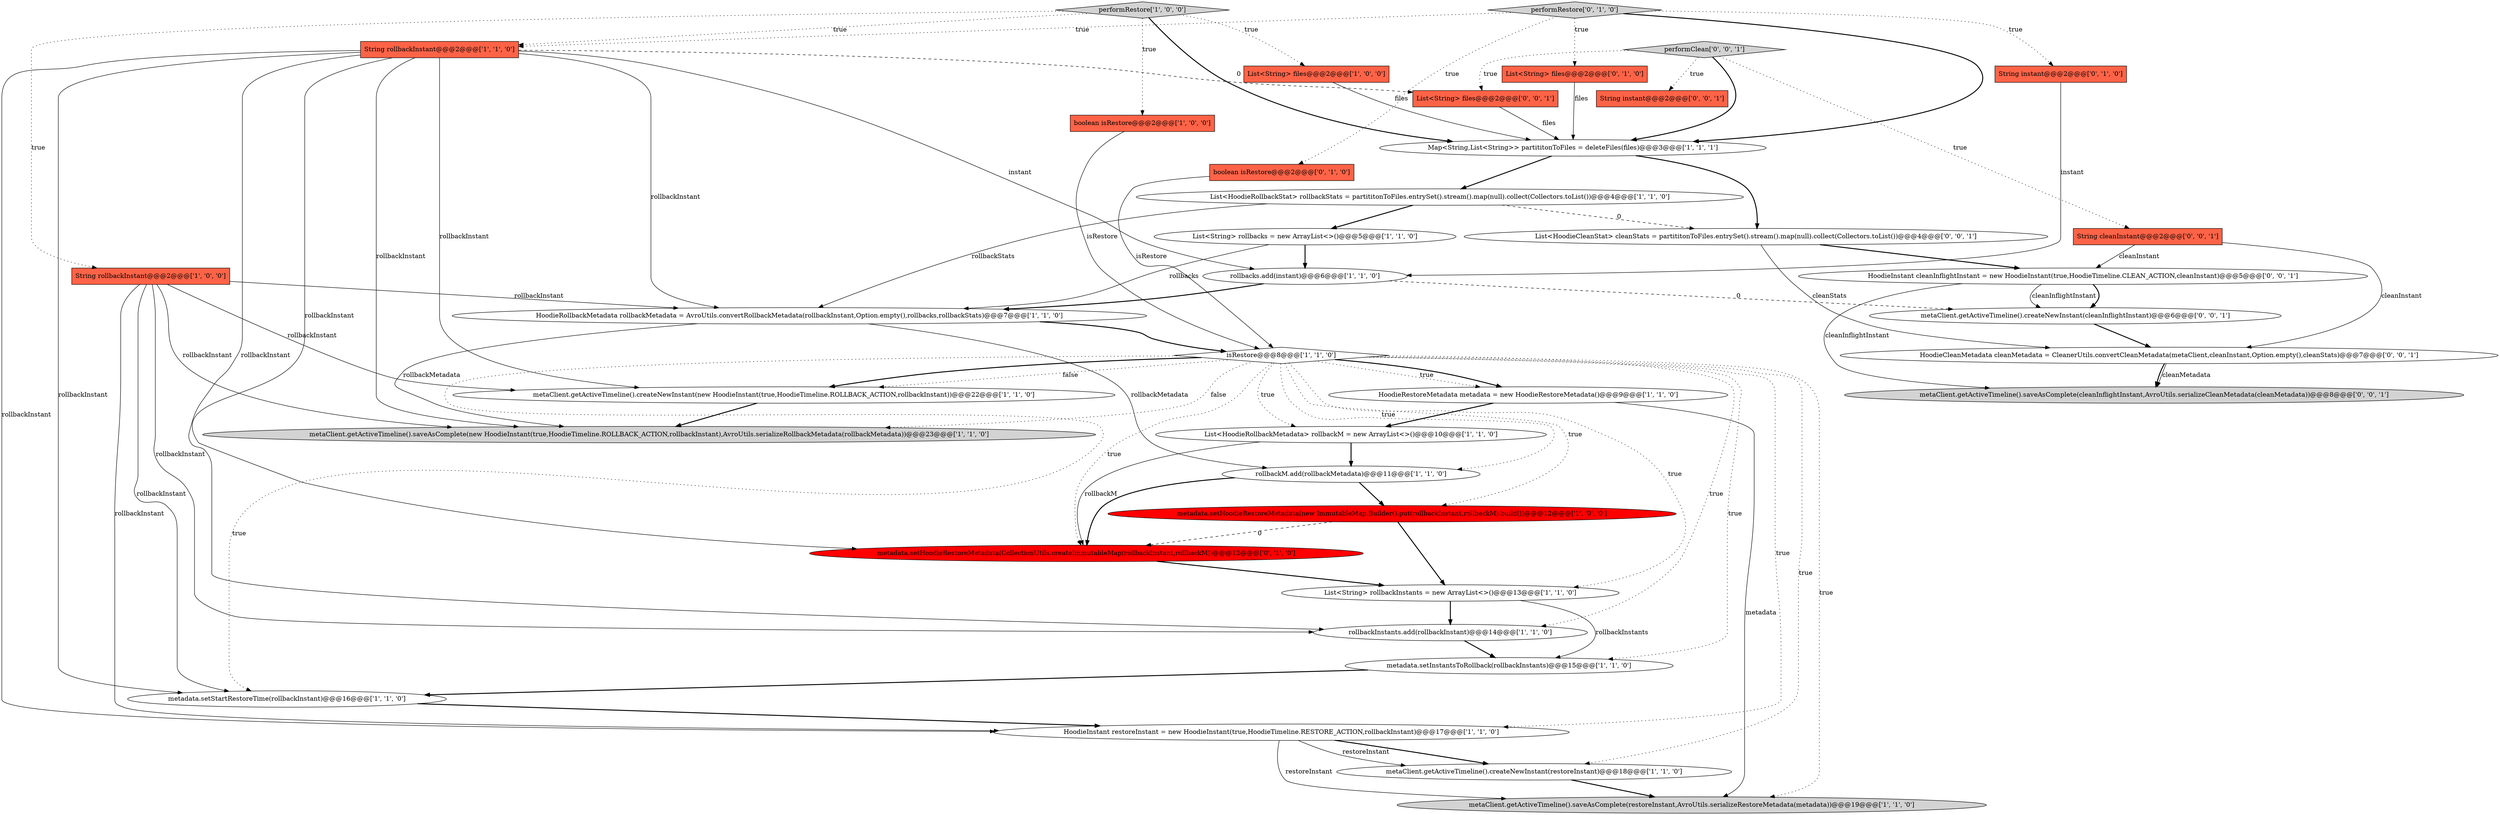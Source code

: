 digraph {
28 [style = filled, label = "performRestore['0', '1', '0']", fillcolor = lightgray, shape = diamond image = "AAA0AAABBB2BBB"];
29 [style = filled, label = "metaClient.getActiveTimeline().createNewInstant(cleanInflightInstant)@@@6@@@['0', '0', '1']", fillcolor = white, shape = ellipse image = "AAA0AAABBB3BBB"];
3 [style = filled, label = "boolean isRestore@@@2@@@['1', '0', '0']", fillcolor = tomato, shape = box image = "AAA0AAABBB1BBB"];
27 [style = filled, label = "String instant@@@2@@@['0', '1', '0']", fillcolor = tomato, shape = box image = "AAA0AAABBB2BBB"];
20 [style = filled, label = "metadata.setHoodieRestoreMetadata(new ImmutableMap.Builder().put(rollbackInstant,rollbackM).build())@@@12@@@['1', '0', '0']", fillcolor = red, shape = ellipse image = "AAA1AAABBB1BBB"];
16 [style = filled, label = "metadata.setStartRestoreTime(rollbackInstant)@@@16@@@['1', '1', '0']", fillcolor = white, shape = ellipse image = "AAA0AAABBB1BBB"];
34 [style = filled, label = "HoodieInstant cleanInflightInstant = new HoodieInstant(true,HoodieTimeline.CLEAN_ACTION,cleanInstant)@@@5@@@['0', '0', '1']", fillcolor = white, shape = ellipse image = "AAA0AAABBB3BBB"];
26 [style = filled, label = "metadata.setHoodieRestoreMetadata(CollectionUtils.createImmutableMap(rollbackInstant,rollbackM))@@@12@@@['0', '1', '0']", fillcolor = red, shape = ellipse image = "AAA1AAABBB2BBB"];
19 [style = filled, label = "metaClient.getActiveTimeline().saveAsComplete(new HoodieInstant(true,HoodieTimeline.ROLLBACK_ACTION,rollbackInstant),AvroUtils.serializeRollbackMetadata(rollbackMetadata))@@@23@@@['1', '1', '0']", fillcolor = lightgray, shape = ellipse image = "AAA0AAABBB1BBB"];
1 [style = filled, label = "metadata.setInstantsToRollback(rollbackInstants)@@@15@@@['1', '1', '0']", fillcolor = white, shape = ellipse image = "AAA0AAABBB1BBB"];
12 [style = filled, label = "String rollbackInstant@@@2@@@['1', '0', '0']", fillcolor = tomato, shape = box image = "AAA0AAABBB1BBB"];
18 [style = filled, label = "HoodieInstant restoreInstant = new HoodieInstant(true,HoodieTimeline.RESTORE_ACTION,rollbackInstant)@@@17@@@['1', '1', '0']", fillcolor = white, shape = ellipse image = "AAA0AAABBB1BBB"];
17 [style = filled, label = "performRestore['1', '0', '0']", fillcolor = lightgray, shape = diamond image = "AAA0AAABBB1BBB"];
25 [style = filled, label = "List<String> files@@@2@@@['0', '1', '0']", fillcolor = tomato, shape = box image = "AAA0AAABBB2BBB"];
13 [style = filled, label = "rollbackInstants.add(rollbackInstant)@@@14@@@['1', '1', '0']", fillcolor = white, shape = ellipse image = "AAA0AAABBB1BBB"];
37 [style = filled, label = "metaClient.getActiveTimeline().saveAsComplete(cleanInflightInstant,AvroUtils.serializeCleanMetadata(cleanMetadata))@@@8@@@['0', '0', '1']", fillcolor = lightgray, shape = ellipse image = "AAA0AAABBB3BBB"];
33 [style = filled, label = "performClean['0', '0', '1']", fillcolor = lightgray, shape = diamond image = "AAA0AAABBB3BBB"];
21 [style = filled, label = "String rollbackInstant@@@2@@@['1', '1', '0']", fillcolor = tomato, shape = box image = "AAA0AAABBB1BBB"];
30 [style = filled, label = "String instant@@@2@@@['0', '0', '1']", fillcolor = tomato, shape = box image = "AAA0AAABBB3BBB"];
4 [style = filled, label = "List<String> rollbackInstants = new ArrayList<>()@@@13@@@['1', '1', '0']", fillcolor = white, shape = ellipse image = "AAA0AAABBB1BBB"];
35 [style = filled, label = "List<HoodieCleanStat> cleanStats = partititonToFiles.entrySet().stream().map(null).collect(Collectors.toList())@@@4@@@['0', '0', '1']", fillcolor = white, shape = ellipse image = "AAA0AAABBB3BBB"];
0 [style = filled, label = "rollbacks.add(instant)@@@6@@@['1', '1', '0']", fillcolor = white, shape = ellipse image = "AAA0AAABBB1BBB"];
2 [style = filled, label = "HoodieRestoreMetadata metadata = new HoodieRestoreMetadata()@@@9@@@['1', '1', '0']", fillcolor = white, shape = ellipse image = "AAA0AAABBB1BBB"];
5 [style = filled, label = "List<String> rollbacks = new ArrayList<>()@@@5@@@['1', '1', '0']", fillcolor = white, shape = ellipse image = "AAA0AAABBB1BBB"];
9 [style = filled, label = "metaClient.getActiveTimeline().saveAsComplete(restoreInstant,AvroUtils.serializeRestoreMetadata(metadata))@@@19@@@['1', '1', '0']", fillcolor = lightgray, shape = ellipse image = "AAA0AAABBB1BBB"];
15 [style = filled, label = "List<String> files@@@2@@@['1', '0', '0']", fillcolor = tomato, shape = box image = "AAA0AAABBB1BBB"];
24 [style = filled, label = "boolean isRestore@@@2@@@['0', '1', '0']", fillcolor = tomato, shape = box image = "AAA0AAABBB2BBB"];
8 [style = filled, label = "List<HoodieRollbackStat> rollbackStats = partititonToFiles.entrySet().stream().map(null).collect(Collectors.toList())@@@4@@@['1', '1', '0']", fillcolor = white, shape = ellipse image = "AAA0AAABBB1BBB"];
32 [style = filled, label = "List<String> files@@@2@@@['0', '0', '1']", fillcolor = tomato, shape = box image = "AAA0AAABBB3BBB"];
6 [style = filled, label = "Map<String,List<String>> partititonToFiles = deleteFiles(files)@@@3@@@['1', '1', '1']", fillcolor = white, shape = ellipse image = "AAA0AAABBB1BBB"];
7 [style = filled, label = "HoodieRollbackMetadata rollbackMetadata = AvroUtils.convertRollbackMetadata(rollbackInstant,Option.empty(),rollbacks,rollbackStats)@@@7@@@['1', '1', '0']", fillcolor = white, shape = ellipse image = "AAA0AAABBB1BBB"];
23 [style = filled, label = "isRestore@@@8@@@['1', '1', '0']", fillcolor = white, shape = diamond image = "AAA0AAABBB1BBB"];
22 [style = filled, label = "rollbackM.add(rollbackMetadata)@@@11@@@['1', '1', '0']", fillcolor = white, shape = ellipse image = "AAA0AAABBB1BBB"];
11 [style = filled, label = "metaClient.getActiveTimeline().createNewInstant(new HoodieInstant(true,HoodieTimeline.ROLLBACK_ACTION,rollbackInstant))@@@22@@@['1', '1', '0']", fillcolor = white, shape = ellipse image = "AAA0AAABBB1BBB"];
14 [style = filled, label = "List<HoodieRollbackMetadata> rollbackM = new ArrayList<>()@@@10@@@['1', '1', '0']", fillcolor = white, shape = ellipse image = "AAA0AAABBB1BBB"];
36 [style = filled, label = "HoodieCleanMetadata cleanMetadata = CleanerUtils.convertCleanMetadata(metaClient,cleanInstant,Option.empty(),cleanStats)@@@7@@@['0', '0', '1']", fillcolor = white, shape = ellipse image = "AAA0AAABBB3BBB"];
31 [style = filled, label = "String cleanInstant@@@2@@@['0', '0', '1']", fillcolor = tomato, shape = box image = "AAA0AAABBB3BBB"];
10 [style = filled, label = "metaClient.getActiveTimeline().createNewInstant(restoreInstant)@@@18@@@['1', '1', '0']", fillcolor = white, shape = ellipse image = "AAA0AAABBB1BBB"];
2->9 [style = solid, label="metadata"];
28->6 [style = bold, label=""];
6->35 [style = bold, label=""];
23->22 [style = dotted, label="true"];
28->21 [style = dotted, label="true"];
28->25 [style = dotted, label="true"];
8->35 [style = dashed, label="0"];
31->36 [style = solid, label="cleanInstant"];
13->1 [style = bold, label=""];
23->4 [style = dotted, label="true"];
17->15 [style = dotted, label="true"];
23->18 [style = dotted, label="true"];
5->0 [style = bold, label=""];
2->14 [style = bold, label=""];
35->36 [style = solid, label="cleanStats"];
28->27 [style = dotted, label="true"];
20->26 [style = dashed, label="0"];
29->36 [style = bold, label=""];
33->32 [style = dotted, label="true"];
7->19 [style = solid, label="rollbackMetadata"];
21->18 [style = solid, label="rollbackInstant"];
14->22 [style = bold, label=""];
14->26 [style = solid, label="rollbackM"];
26->4 [style = bold, label=""];
23->2 [style = dotted, label="true"];
17->3 [style = dotted, label="true"];
23->9 [style = dotted, label="true"];
12->18 [style = solid, label="rollbackInstant"];
21->32 [style = dashed, label="0"];
21->7 [style = solid, label="rollbackInstant"];
0->7 [style = bold, label=""];
21->11 [style = solid, label="rollbackInstant"];
23->14 [style = dotted, label="true"];
23->1 [style = dotted, label="true"];
28->24 [style = dotted, label="true"];
22->20 [style = bold, label=""];
1->16 [style = bold, label=""];
3->23 [style = solid, label="isRestore"];
7->23 [style = bold, label=""];
36->37 [style = bold, label=""];
35->34 [style = bold, label=""];
17->21 [style = dotted, label="true"];
33->31 [style = dotted, label="true"];
23->16 [style = dotted, label="true"];
22->26 [style = bold, label=""];
34->29 [style = bold, label=""];
16->18 [style = bold, label=""];
32->6 [style = solid, label="files"];
17->6 [style = bold, label=""];
12->13 [style = solid, label="rollbackInstant"];
4->13 [style = bold, label=""];
21->26 [style = solid, label="rollbackInstant"];
34->29 [style = solid, label="cleanInflightInstant"];
27->0 [style = solid, label="instant"];
8->7 [style = solid, label="rollbackStats"];
21->19 [style = solid, label="rollbackInstant"];
23->20 [style = dotted, label="true"];
23->10 [style = dotted, label="true"];
18->10 [style = bold, label=""];
17->12 [style = dotted, label="true"];
21->16 [style = solid, label="rollbackInstant"];
36->37 [style = solid, label="cleanMetadata"];
23->13 [style = dotted, label="true"];
0->29 [style = dashed, label="0"];
18->9 [style = solid, label="restoreInstant"];
10->9 [style = bold, label=""];
12->11 [style = solid, label="rollbackInstant"];
23->2 [style = bold, label=""];
23->11 [style = bold, label=""];
21->0 [style = solid, label="instant"];
7->22 [style = solid, label="rollbackMetadata"];
33->6 [style = bold, label=""];
34->37 [style = solid, label="cleanInflightInstant"];
12->19 [style = solid, label="rollbackInstant"];
21->13 [style = solid, label="rollbackInstant"];
11->19 [style = bold, label=""];
33->30 [style = dotted, label="true"];
20->4 [style = bold, label=""];
5->7 [style = solid, label="rollbacks"];
23->19 [style = dotted, label="false"];
12->16 [style = solid, label="rollbackInstant"];
23->26 [style = dotted, label="true"];
23->11 [style = dotted, label="false"];
18->10 [style = solid, label="restoreInstant"];
8->5 [style = bold, label=""];
4->1 [style = solid, label="rollbackInstants"];
6->8 [style = bold, label=""];
24->23 [style = solid, label="isRestore"];
31->34 [style = solid, label="cleanInstant"];
15->6 [style = solid, label="files"];
25->6 [style = solid, label="files"];
12->7 [style = solid, label="rollbackInstant"];
}
